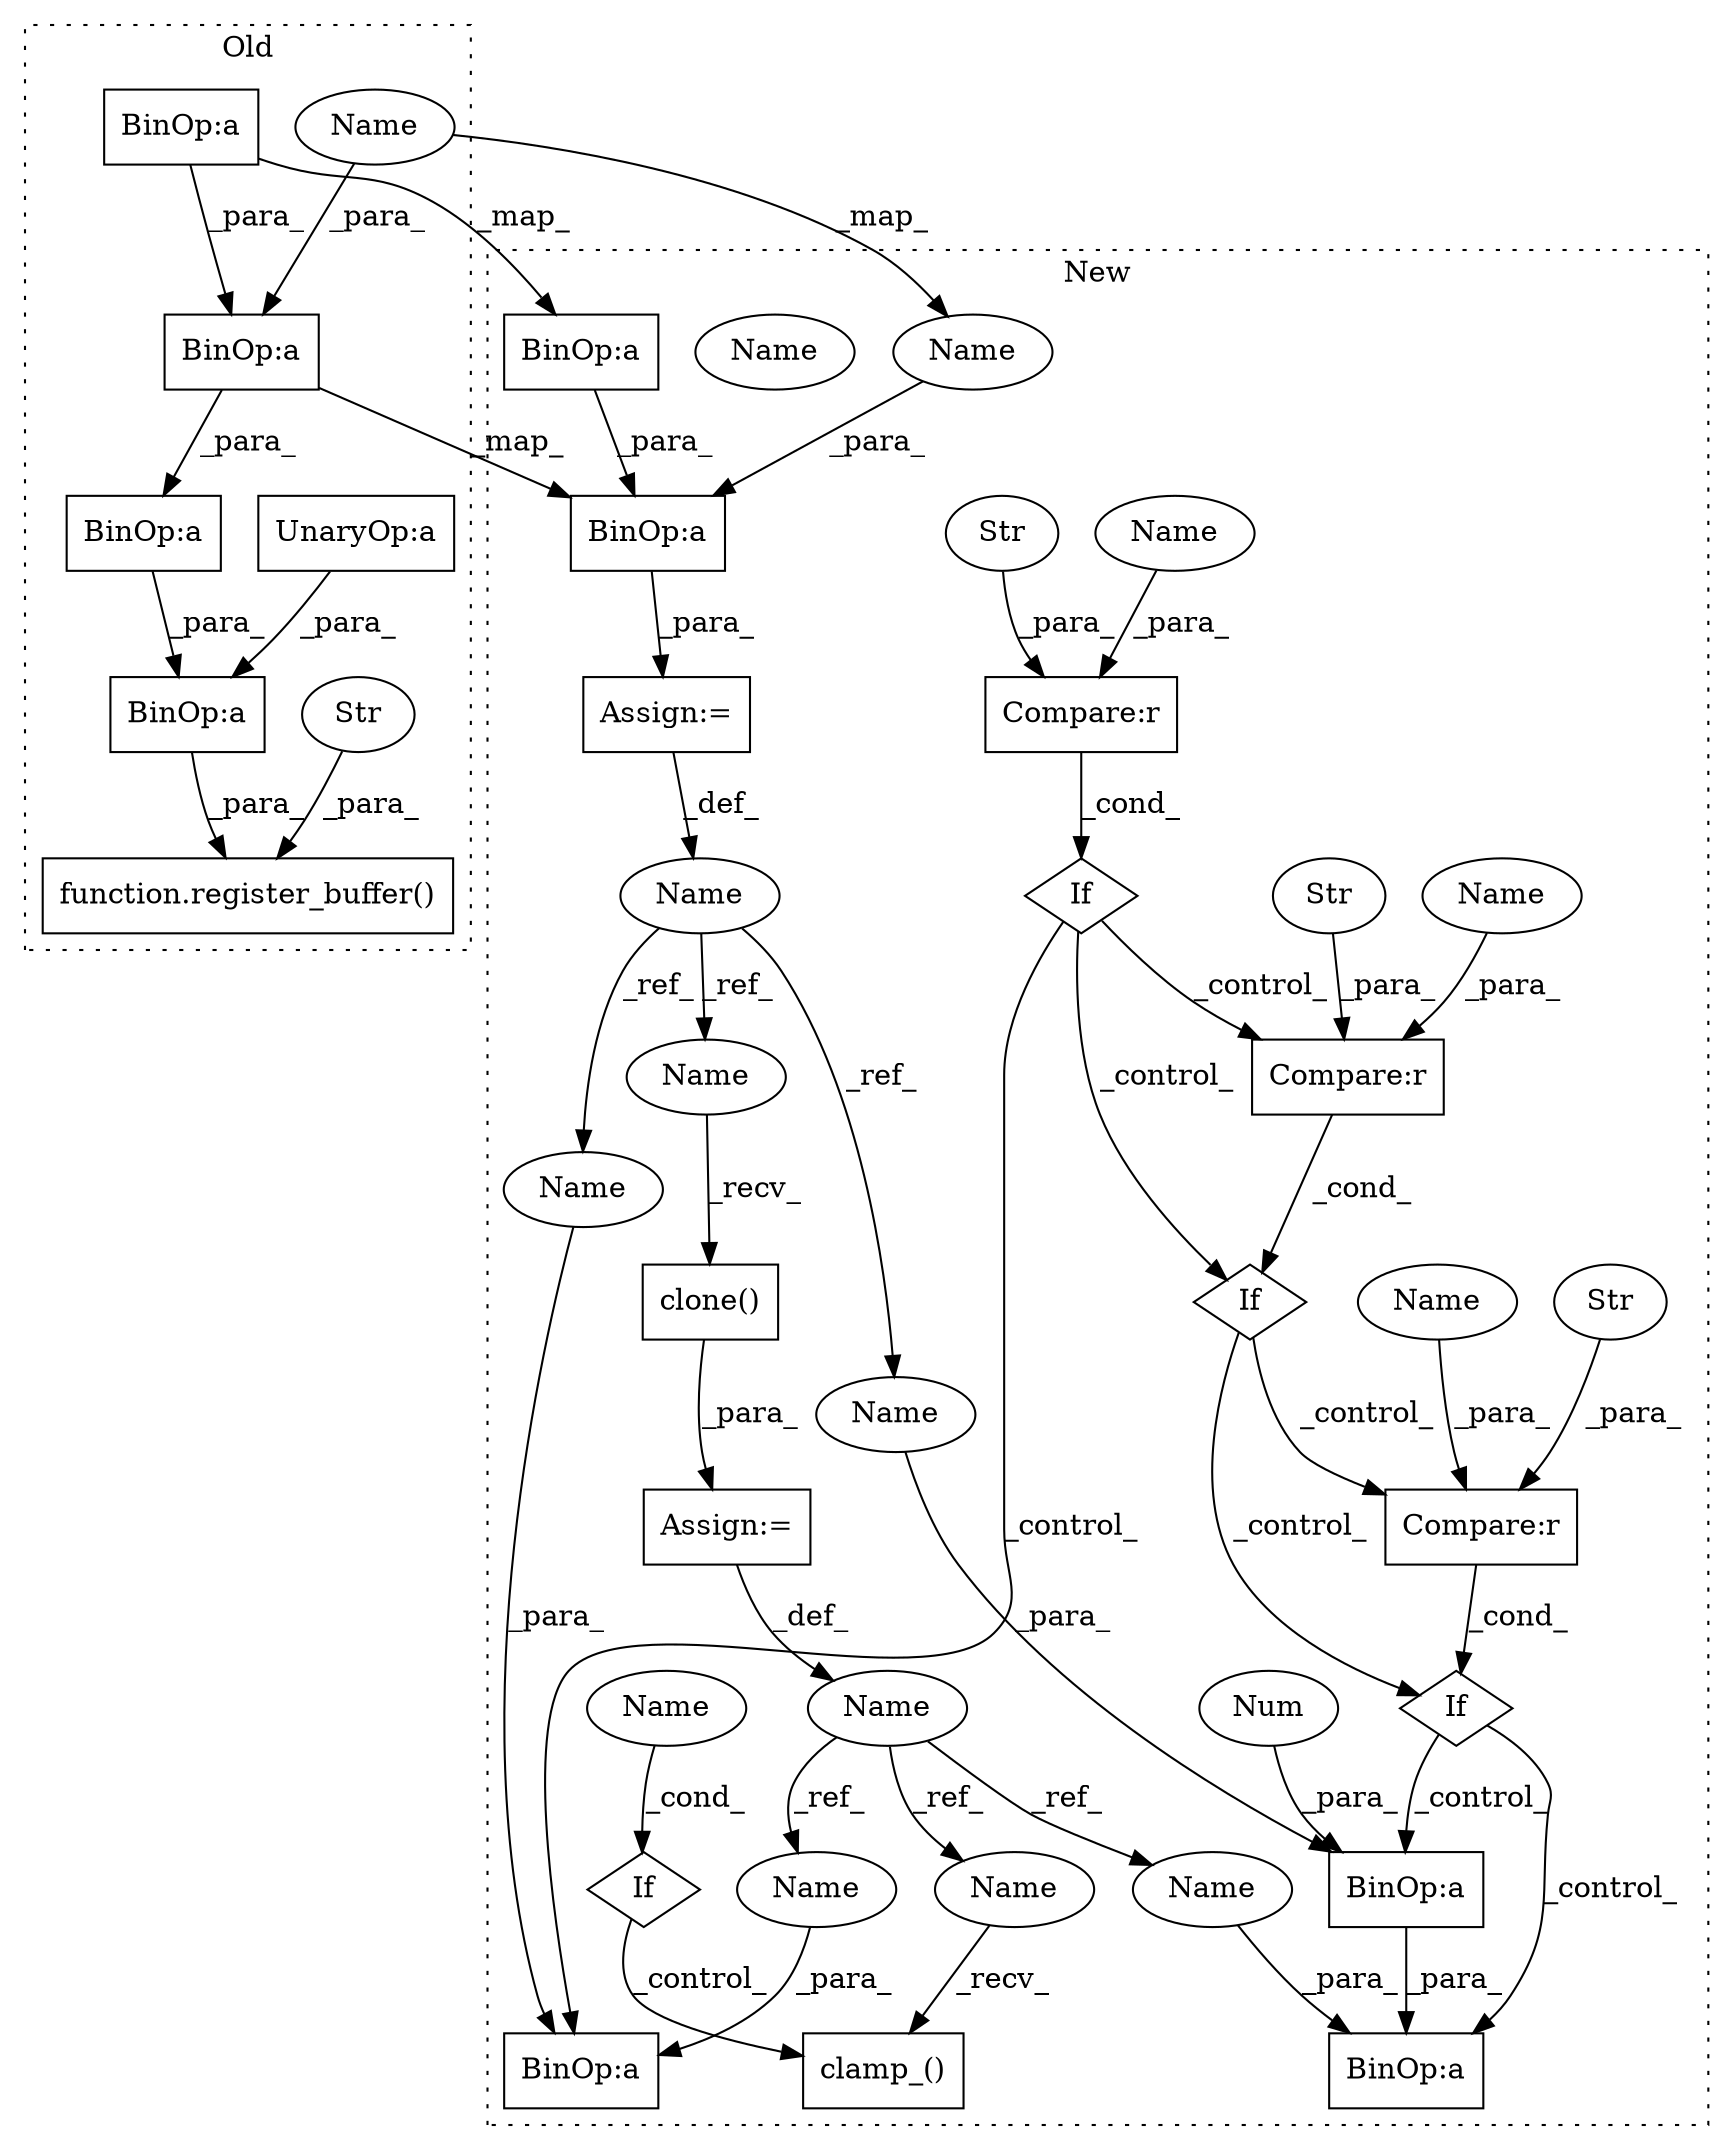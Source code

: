 digraph G {
subgraph cluster0 {
1 [label="function.register_buffer()" a="75" s="18466,18583" l="16,1" shape="box"];
3 [label="BinOp:a" a="82" s="18558" l="4" shape="box"];
8 [label="UnaryOp:a" a="61" s="18562" l="1" shape="box"];
9 [label="BinOp:a" a="82" s="18517" l="3" shape="box"];
10 [label="Str" a="66" s="18482" l="16" shape="ellipse"];
19 [label="BinOp:a" a="82" s="18539" l="3" shape="box"];
21 [label="BinOp:a" a="82" s="18534" l="3" shape="box"];
38 [label="Name" a="87" s="18520" l="14" shape="ellipse"];
label = "Old";
style="dotted";
}
subgraph cluster1 {
2 [label="If" a="96" s="18515,18543" l="3,14" shape="diamond"];
4 [label="BinOp:a" a="82" s="18762" l="3" shape="box"];
5 [label="If" a="96" s="18608,18630" l="0,14" shape="diamond"];
6 [label="BinOp:a" a="82" s="18755" l="3" shape="box"];
7 [label="If" a="96" s="18689,18710" l="0,14" shape="diamond"];
11 [label="Num" a="76" s="18765" l="1" shape="ellipse"];
12 [label="Compare:r" a="40" s="18608" l="22" shape="box"];
13 [label="Str" a="66" s="18621" l="9" shape="ellipse"];
14 [label="Compare:r" a="40" s="18689" l="21" shape="box"];
15 [label="Str" a="66" s="18702" l="8" shape="ellipse"];
16 [label="Compare:r" a="40" s="18518" l="25" shape="box"];
17 [label="Str" a="66" s="18531" l="12" shape="ellipse"];
18 [label="BinOp:a" a="82" s="18356" l="3" shape="box"];
20 [label="BinOp:a" a="82" s="18351" l="3" shape="box"];
22 [label="Assign:=" a="68" s="18334" l="3" shape="box"];
23 [label="BinOp:a" a="82" s="18588" l="3" shape="box"];
24 [label="Name" a="87" s="18331" l="3" shape="ellipse"];
25 [label="Name" a="87" s="18384" l="17" shape="ellipse"];
26 [label="clamp_()" a="75" s="18460" l="45" shape="box"];
27 [label="If" a="96" s="18424,18446" l="3,14" shape="diamond"];
28 [label="Name" a="87" s="18427" l="19" shape="ellipse"];
29 [label="Assign:=" a="68" s="18401" l="3" shape="box"];
30 [label="clone()" a="75" s="18404" l="11" shape="box"];
31 [label="Name" a="87" s="18427" l="19" shape="ellipse"];
32 [label="Name" a="87" s="18738" l="17" shape="ellipse"];
33 [label="Name" a="87" s="18460" l="17" shape="ellipse"];
34 [label="Name" a="87" s="18571" l="17" shape="ellipse"];
35 [label="Name" a="87" s="18608" l="9" shape="ellipse"];
36 [label="Name" a="87" s="18689" l="9" shape="ellipse"];
37 [label="Name" a="87" s="18518" l="9" shape="ellipse"];
39 [label="Name" a="87" s="18337" l="14" shape="ellipse"];
40 [label="Name" a="87" s="18759" l="3" shape="ellipse"];
41 [label="Name" a="87" s="18404" l="3" shape="ellipse"];
42 [label="Name" a="87" s="18591" l="3" shape="ellipse"];
label = "New";
style="dotted";
}
2 -> 5 [label="_control_"];
2 -> 12 [label="_control_"];
2 -> 23 [label="_control_"];
3 -> 1 [label="_para_"];
4 -> 6 [label="_para_"];
5 -> 7 [label="_control_"];
5 -> 14 [label="_control_"];
7 -> 6 [label="_control_"];
7 -> 4 [label="_control_"];
8 -> 3 [label="_para_"];
9 -> 3 [label="_para_"];
10 -> 1 [label="_para_"];
11 -> 4 [label="_para_"];
12 -> 5 [label="_cond_"];
13 -> 12 [label="_para_"];
14 -> 7 [label="_cond_"];
15 -> 14 [label="_para_"];
16 -> 2 [label="_cond_"];
17 -> 16 [label="_para_"];
18 -> 20 [label="_para_"];
19 -> 18 [label="_map_"];
19 -> 21 [label="_para_"];
20 -> 22 [label="_para_"];
21 -> 9 [label="_para_"];
21 -> 20 [label="_map_"];
22 -> 24 [label="_def_"];
24 -> 42 [label="_ref_"];
24 -> 40 [label="_ref_"];
24 -> 41 [label="_ref_"];
25 -> 33 [label="_ref_"];
25 -> 34 [label="_ref_"];
25 -> 32 [label="_ref_"];
27 -> 26 [label="_control_"];
29 -> 25 [label="_def_"];
30 -> 29 [label="_para_"];
31 -> 27 [label="_cond_"];
32 -> 6 [label="_para_"];
33 -> 26 [label="_recv_"];
34 -> 23 [label="_para_"];
35 -> 12 [label="_para_"];
36 -> 14 [label="_para_"];
37 -> 16 [label="_para_"];
38 -> 21 [label="_para_"];
38 -> 39 [label="_map_"];
39 -> 20 [label="_para_"];
40 -> 4 [label="_para_"];
41 -> 30 [label="_recv_"];
42 -> 23 [label="_para_"];
}